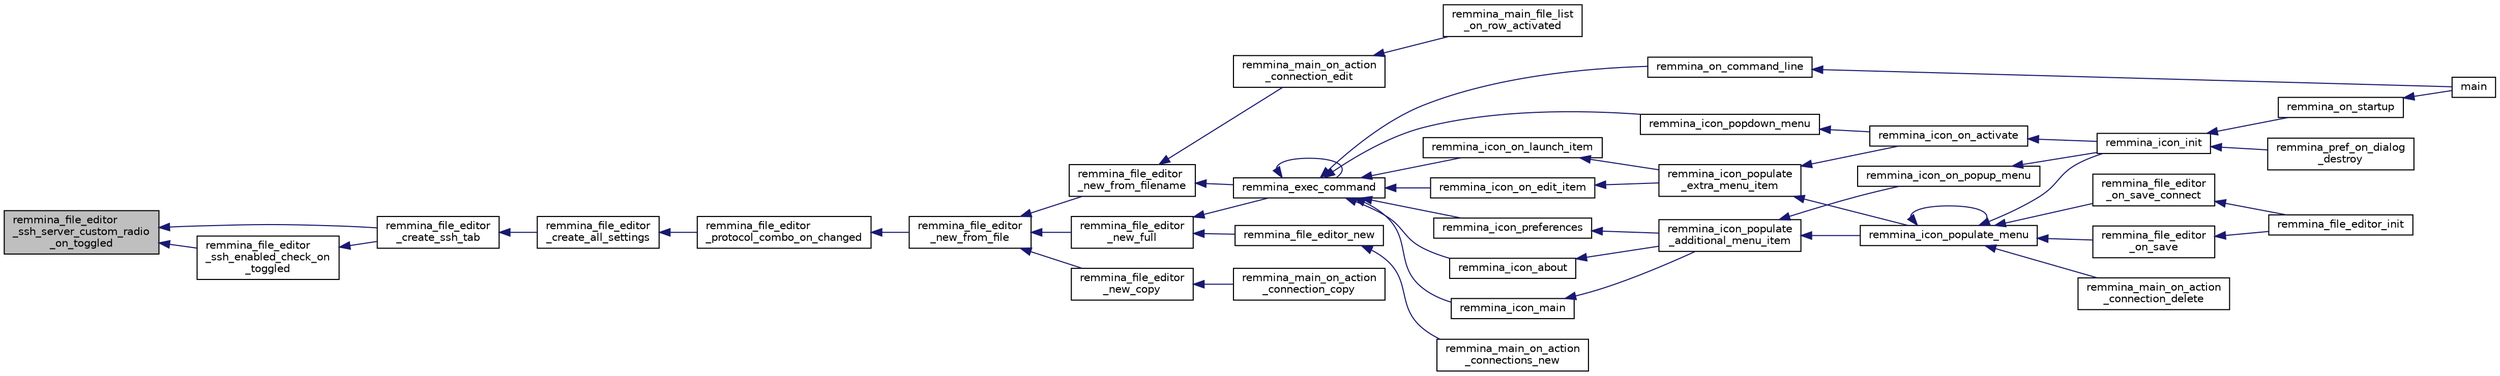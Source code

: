 digraph "remmina_file_editor_ssh_server_custom_radio_on_toggled"
{
  edge [fontname="Helvetica",fontsize="10",labelfontname="Helvetica",labelfontsize="10"];
  node [fontname="Helvetica",fontsize="10",shape=record];
  rankdir="LR";
  Node3807 [label="remmina_file_editor\l_ssh_server_custom_radio\l_on_toggled",height=0.2,width=0.4,color="black", fillcolor="grey75", style="filled", fontcolor="black"];
  Node3807 -> Node3808 [dir="back",color="midnightblue",fontsize="10",style="solid",fontname="Helvetica"];
  Node3808 [label="remmina_file_editor\l_ssh_enabled_check_on\l_toggled",height=0.2,width=0.4,color="black", fillcolor="white", style="filled",URL="$remmina__file__editor_8c.html#a516afa1e2483403bb8afa4936bd4fdc8"];
  Node3808 -> Node3809 [dir="back",color="midnightblue",fontsize="10",style="solid",fontname="Helvetica"];
  Node3809 [label="remmina_file_editor\l_create_ssh_tab",height=0.2,width=0.4,color="black", fillcolor="white", style="filled",URL="$remmina__file__editor_8c.html#adace1d2f4164572c00dba8b1230d86a1"];
  Node3809 -> Node3810 [dir="back",color="midnightblue",fontsize="10",style="solid",fontname="Helvetica"];
  Node3810 [label="remmina_file_editor\l_create_all_settings",height=0.2,width=0.4,color="black", fillcolor="white", style="filled",URL="$remmina__file__editor_8c.html#a6415f73260076747c4f933af7f9f4b38"];
  Node3810 -> Node3811 [dir="back",color="midnightblue",fontsize="10",style="solid",fontname="Helvetica"];
  Node3811 [label="remmina_file_editor\l_protocol_combo_on_changed",height=0.2,width=0.4,color="black", fillcolor="white", style="filled",URL="$remmina__file__editor_8c.html#a333de350f1b07add2d0fd06320c80d16"];
  Node3811 -> Node3812 [dir="back",color="midnightblue",fontsize="10",style="solid",fontname="Helvetica"];
  Node3812 [label="remmina_file_editor\l_new_from_file",height=0.2,width=0.4,color="black", fillcolor="white", style="filled",URL="$remmina__file__editor_8h.html#a08327d6951c345808628dbb5784aba06"];
  Node3812 -> Node3813 [dir="back",color="midnightblue",fontsize="10",style="solid",fontname="Helvetica"];
  Node3813 [label="remmina_file_editor\l_new_full",height=0.2,width=0.4,color="black", fillcolor="white", style="filled",URL="$remmina__file__editor_8h.html#ab563344276cbcdf0fcea05b0b64c7aeb"];
  Node3813 -> Node3814 [dir="back",color="midnightblue",fontsize="10",style="solid",fontname="Helvetica"];
  Node3814 [label="remmina_exec_command",height=0.2,width=0.4,color="black", fillcolor="white", style="filled",URL="$remmina__exec_8h.html#a424cabdcff647797061e7482049d62a7"];
  Node3814 -> Node3815 [dir="back",color="midnightblue",fontsize="10",style="solid",fontname="Helvetica"];
  Node3815 [label="remmina_on_command_line",height=0.2,width=0.4,color="black", fillcolor="white", style="filled",URL="$remmina_8c.html#aeb286fc5bd52ab5382ab8cb495dc2914"];
  Node3815 -> Node3816 [dir="back",color="midnightblue",fontsize="10",style="solid",fontname="Helvetica"];
  Node3816 [label="main",height=0.2,width=0.4,color="black", fillcolor="white", style="filled",URL="$remmina_8c.html#a0ddf1224851353fc92bfbff6f499fa97"];
  Node3814 -> Node3814 [dir="back",color="midnightblue",fontsize="10",style="solid",fontname="Helvetica"];
  Node3814 -> Node3817 [dir="back",color="midnightblue",fontsize="10",style="solid",fontname="Helvetica"];
  Node3817 [label="remmina_icon_main",height=0.2,width=0.4,color="black", fillcolor="white", style="filled",URL="$remmina__icon_8c.html#a920476110ab6410c8fc8cf734109e497"];
  Node3817 -> Node3818 [dir="back",color="midnightblue",fontsize="10",style="solid",fontname="Helvetica"];
  Node3818 [label="remmina_icon_populate\l_additional_menu_item",height=0.2,width=0.4,color="black", fillcolor="white", style="filled",URL="$remmina__icon_8c.html#a8aaf73ed94cf20dcce1c7be26262cb56"];
  Node3818 -> Node3819 [dir="back",color="midnightblue",fontsize="10",style="solid",fontname="Helvetica"];
  Node3819 [label="remmina_icon_populate_menu",height=0.2,width=0.4,color="black", fillcolor="white", style="filled",URL="$remmina__icon_8h.html#af80ed314f91d653237249d839c7fc3b2"];
  Node3819 -> Node3820 [dir="back",color="midnightblue",fontsize="10",style="solid",fontname="Helvetica"];
  Node3820 [label="remmina_file_editor\l_on_save",height=0.2,width=0.4,color="black", fillcolor="white", style="filled",URL="$remmina__file__editor_8c.html#ac2a5cf9cdcf640986e245eb04be9c4ad"];
  Node3820 -> Node3821 [dir="back",color="midnightblue",fontsize="10",style="solid",fontname="Helvetica"];
  Node3821 [label="remmina_file_editor_init",height=0.2,width=0.4,color="black", fillcolor="white", style="filled",URL="$remmina__file__editor_8c.html#a9afd8d41c66f547320930eb331f3124d"];
  Node3819 -> Node3822 [dir="back",color="midnightblue",fontsize="10",style="solid",fontname="Helvetica"];
  Node3822 [label="remmina_file_editor\l_on_save_connect",height=0.2,width=0.4,color="black", fillcolor="white", style="filled",URL="$remmina__file__editor_8c.html#a57224f3f69f04f398de563b71be6b18e"];
  Node3822 -> Node3821 [dir="back",color="midnightblue",fontsize="10",style="solid",fontname="Helvetica"];
  Node3819 -> Node3819 [dir="back",color="midnightblue",fontsize="10",style="solid",fontname="Helvetica"];
  Node3819 -> Node3823 [dir="back",color="midnightblue",fontsize="10",style="solid",fontname="Helvetica"];
  Node3823 [label="remmina_icon_init",height=0.2,width=0.4,color="black", fillcolor="white", style="filled",URL="$remmina__icon_8h.html#a741c81815e562f40672c4485172306d6"];
  Node3823 -> Node3824 [dir="back",color="midnightblue",fontsize="10",style="solid",fontname="Helvetica"];
  Node3824 [label="remmina_on_startup",height=0.2,width=0.4,color="black", fillcolor="white", style="filled",URL="$remmina_8c.html#a26d2c20be18ff44f239b756f1d5be01a"];
  Node3824 -> Node3816 [dir="back",color="midnightblue",fontsize="10",style="solid",fontname="Helvetica"];
  Node3823 -> Node3825 [dir="back",color="midnightblue",fontsize="10",style="solid",fontname="Helvetica"];
  Node3825 [label="remmina_pref_on_dialog\l_destroy",height=0.2,width=0.4,color="black", fillcolor="white", style="filled",URL="$remmina__pref__dialog_8c.html#ab9776574663e2c3fcb793ec70887336d"];
  Node3819 -> Node3826 [dir="back",color="midnightblue",fontsize="10",style="solid",fontname="Helvetica"];
  Node3826 [label="remmina_main_on_action\l_connection_delete",height=0.2,width=0.4,color="black", fillcolor="white", style="filled",URL="$remmina__main_8c.html#aa0cd57e00874ae6ca8b0ee83213267da"];
  Node3818 -> Node3827 [dir="back",color="midnightblue",fontsize="10",style="solid",fontname="Helvetica"];
  Node3827 [label="remmina_icon_on_popup_menu",height=0.2,width=0.4,color="black", fillcolor="white", style="filled",URL="$remmina__icon_8c.html#a95b917790eeb38e48137018796bdda93"];
  Node3827 -> Node3823 [dir="back",color="midnightblue",fontsize="10",style="solid",fontname="Helvetica"];
  Node3814 -> Node3828 [dir="back",color="midnightblue",fontsize="10",style="solid",fontname="Helvetica"];
  Node3828 [label="remmina_icon_preferences",height=0.2,width=0.4,color="black", fillcolor="white", style="filled",URL="$remmina__icon_8c.html#ad3b0e3d12e4854eae05b1afea19da404"];
  Node3828 -> Node3818 [dir="back",color="midnightblue",fontsize="10",style="solid",fontname="Helvetica"];
  Node3814 -> Node3829 [dir="back",color="midnightblue",fontsize="10",style="solid",fontname="Helvetica"];
  Node3829 [label="remmina_icon_about",height=0.2,width=0.4,color="black", fillcolor="white", style="filled",URL="$remmina__icon_8c.html#a5cdf1958ef01e49889bcee2e90e2cf71"];
  Node3829 -> Node3818 [dir="back",color="midnightblue",fontsize="10",style="solid",fontname="Helvetica"];
  Node3814 -> Node3830 [dir="back",color="midnightblue",fontsize="10",style="solid",fontname="Helvetica"];
  Node3830 [label="remmina_icon_on_launch_item",height=0.2,width=0.4,color="black", fillcolor="white", style="filled",URL="$remmina__icon_8c.html#ad1699688680e12abcfd5c74dd2f76d83"];
  Node3830 -> Node3831 [dir="back",color="midnightblue",fontsize="10",style="solid",fontname="Helvetica"];
  Node3831 [label="remmina_icon_populate\l_extra_menu_item",height=0.2,width=0.4,color="black", fillcolor="white", style="filled",URL="$remmina__icon_8c.html#a2847311861df3a2f1c8bbcd35cf3fd6f"];
  Node3831 -> Node3819 [dir="back",color="midnightblue",fontsize="10",style="solid",fontname="Helvetica"];
  Node3831 -> Node3832 [dir="back",color="midnightblue",fontsize="10",style="solid",fontname="Helvetica"];
  Node3832 [label="remmina_icon_on_activate",height=0.2,width=0.4,color="black", fillcolor="white", style="filled",URL="$remmina__icon_8c.html#af175fef31eb95974094088235b3a2b1d"];
  Node3832 -> Node3823 [dir="back",color="midnightblue",fontsize="10",style="solid",fontname="Helvetica"];
  Node3814 -> Node3833 [dir="back",color="midnightblue",fontsize="10",style="solid",fontname="Helvetica"];
  Node3833 [label="remmina_icon_on_edit_item",height=0.2,width=0.4,color="black", fillcolor="white", style="filled",URL="$remmina__icon_8c.html#af8708120906a8dc41a7998ebf9ecd129"];
  Node3833 -> Node3831 [dir="back",color="midnightblue",fontsize="10",style="solid",fontname="Helvetica"];
  Node3814 -> Node3834 [dir="back",color="midnightblue",fontsize="10",style="solid",fontname="Helvetica"];
  Node3834 [label="remmina_icon_popdown_menu",height=0.2,width=0.4,color="black", fillcolor="white", style="filled",URL="$remmina__icon_8c.html#a444be76e3c3a065279c5f9abc7fae833"];
  Node3834 -> Node3832 [dir="back",color="midnightblue",fontsize="10",style="solid",fontname="Helvetica"];
  Node3813 -> Node3835 [dir="back",color="midnightblue",fontsize="10",style="solid",fontname="Helvetica"];
  Node3835 [label="remmina_file_editor_new",height=0.2,width=0.4,color="black", fillcolor="white", style="filled",URL="$remmina__file__editor_8h.html#aa4e8657ca722e4cce3f3c42c0cfec51e"];
  Node3835 -> Node3836 [dir="back",color="midnightblue",fontsize="10",style="solid",fontname="Helvetica"];
  Node3836 [label="remmina_main_on_action\l_connections_new",height=0.2,width=0.4,color="black", fillcolor="white", style="filled",URL="$remmina__main_8c.html#a2ca39ab0b22fd98257504ded7eeec618"];
  Node3812 -> Node3837 [dir="back",color="midnightblue",fontsize="10",style="solid",fontname="Helvetica"];
  Node3837 [label="remmina_file_editor\l_new_copy",height=0.2,width=0.4,color="black", fillcolor="white", style="filled",URL="$remmina__file__editor_8h.html#aa5c50852f8569f075eec5d5db30c2ebf"];
  Node3837 -> Node3838 [dir="back",color="midnightblue",fontsize="10",style="solid",fontname="Helvetica"];
  Node3838 [label="remmina_main_on_action\l_connection_copy",height=0.2,width=0.4,color="black", fillcolor="white", style="filled",URL="$remmina__main_8c.html#a58b83c6d07785319ed55f937b1c734f5"];
  Node3812 -> Node3839 [dir="back",color="midnightblue",fontsize="10",style="solid",fontname="Helvetica"];
  Node3839 [label="remmina_file_editor\l_new_from_filename",height=0.2,width=0.4,color="black", fillcolor="white", style="filled",URL="$remmina__file__editor_8h.html#aa9345cfe3fb32d326b652e96ee55eaea"];
  Node3839 -> Node3814 [dir="back",color="midnightblue",fontsize="10",style="solid",fontname="Helvetica"];
  Node3839 -> Node3840 [dir="back",color="midnightblue",fontsize="10",style="solid",fontname="Helvetica"];
  Node3840 [label="remmina_main_on_action\l_connection_edit",height=0.2,width=0.4,color="black", fillcolor="white", style="filled",URL="$remmina__main_8c.html#a098e73f3f8fe35a57d49222339ae1502"];
  Node3840 -> Node3841 [dir="back",color="midnightblue",fontsize="10",style="solid",fontname="Helvetica"];
  Node3841 [label="remmina_main_file_list\l_on_row_activated",height=0.2,width=0.4,color="black", fillcolor="white", style="filled",URL="$remmina__main_8c.html#aba1a89a2400c5cc8373c6bd34602ac10"];
  Node3807 -> Node3809 [dir="back",color="midnightblue",fontsize="10",style="solid",fontname="Helvetica"];
}
